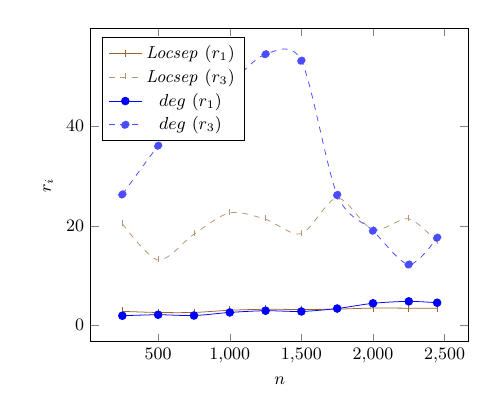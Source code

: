 \tikzstyle{textstyle}=[font=\fontsize{9}{9}\selectfont]
\begin{tikzpicture}[textstyle, scale=0.7]
    \begin{axis}[
        xlabel={$n$},
        ylabel={$r_{i}$},
		legend pos=north west
        ]
        
    \addplot[smooth,mark=|,color=black!20!brown, solid] plot coordinates {
		(250,2.78)
		(500,2.55)
		(750,2.56)
		(1000,3.0)
		(1250,3.20)
		(1500,3.15)
		(1750,3.23)
		(2000,3.44)
		(2250,3.42)
		(2448,3.42)
    };
    \addlegendentry{\textit{Locsep} $(r_{1})$}
    
    \addplot[smooth,mark=|,color=black!20!brown!70, dashed] plot coordinates {
		(250,20.4)
		(500,13.1)
		(750,18.3)
		(1000,22.6)
		(1250,21.3)
		(1500,18.4)
		(1750,25.6)
		(2000,19.2)
		(2250,21.4)
		(2448,16.7)
    };
    \addlegendentry{\textit{Locsep} $(r_{3})$}
    
    \addplot[smooth,mark=*,color=blue, solid] plot coordinates {
		(250,1.90)
		(500,2.1)
		(750,1.94)
		(1000,2.56)
		(1250,2.91)
		(1500,2.76)
		(1750,3.35)
		(2000,4.4)
		(2250,4.79)
		(2448,4.51)
    };
    \addlegendentry{$deg$ $(r_{1})$}

    \addplot[smooth,mark=*, color=blue!70, dashed] plot coordinates {
		(250,26.3)
		(500,36.1)
		(750,44.9)
		(1000,48.8)
		(1250,54.5)
		(1500,53.2)
		(1750,26.2)
		(2000,19.0)
		(2250,12.2)
		(2448,17.6)
    };
    \addlegendentry{$deg$ $(r_{3})$}
    
    \end{axis}
\end{tikzpicture}
